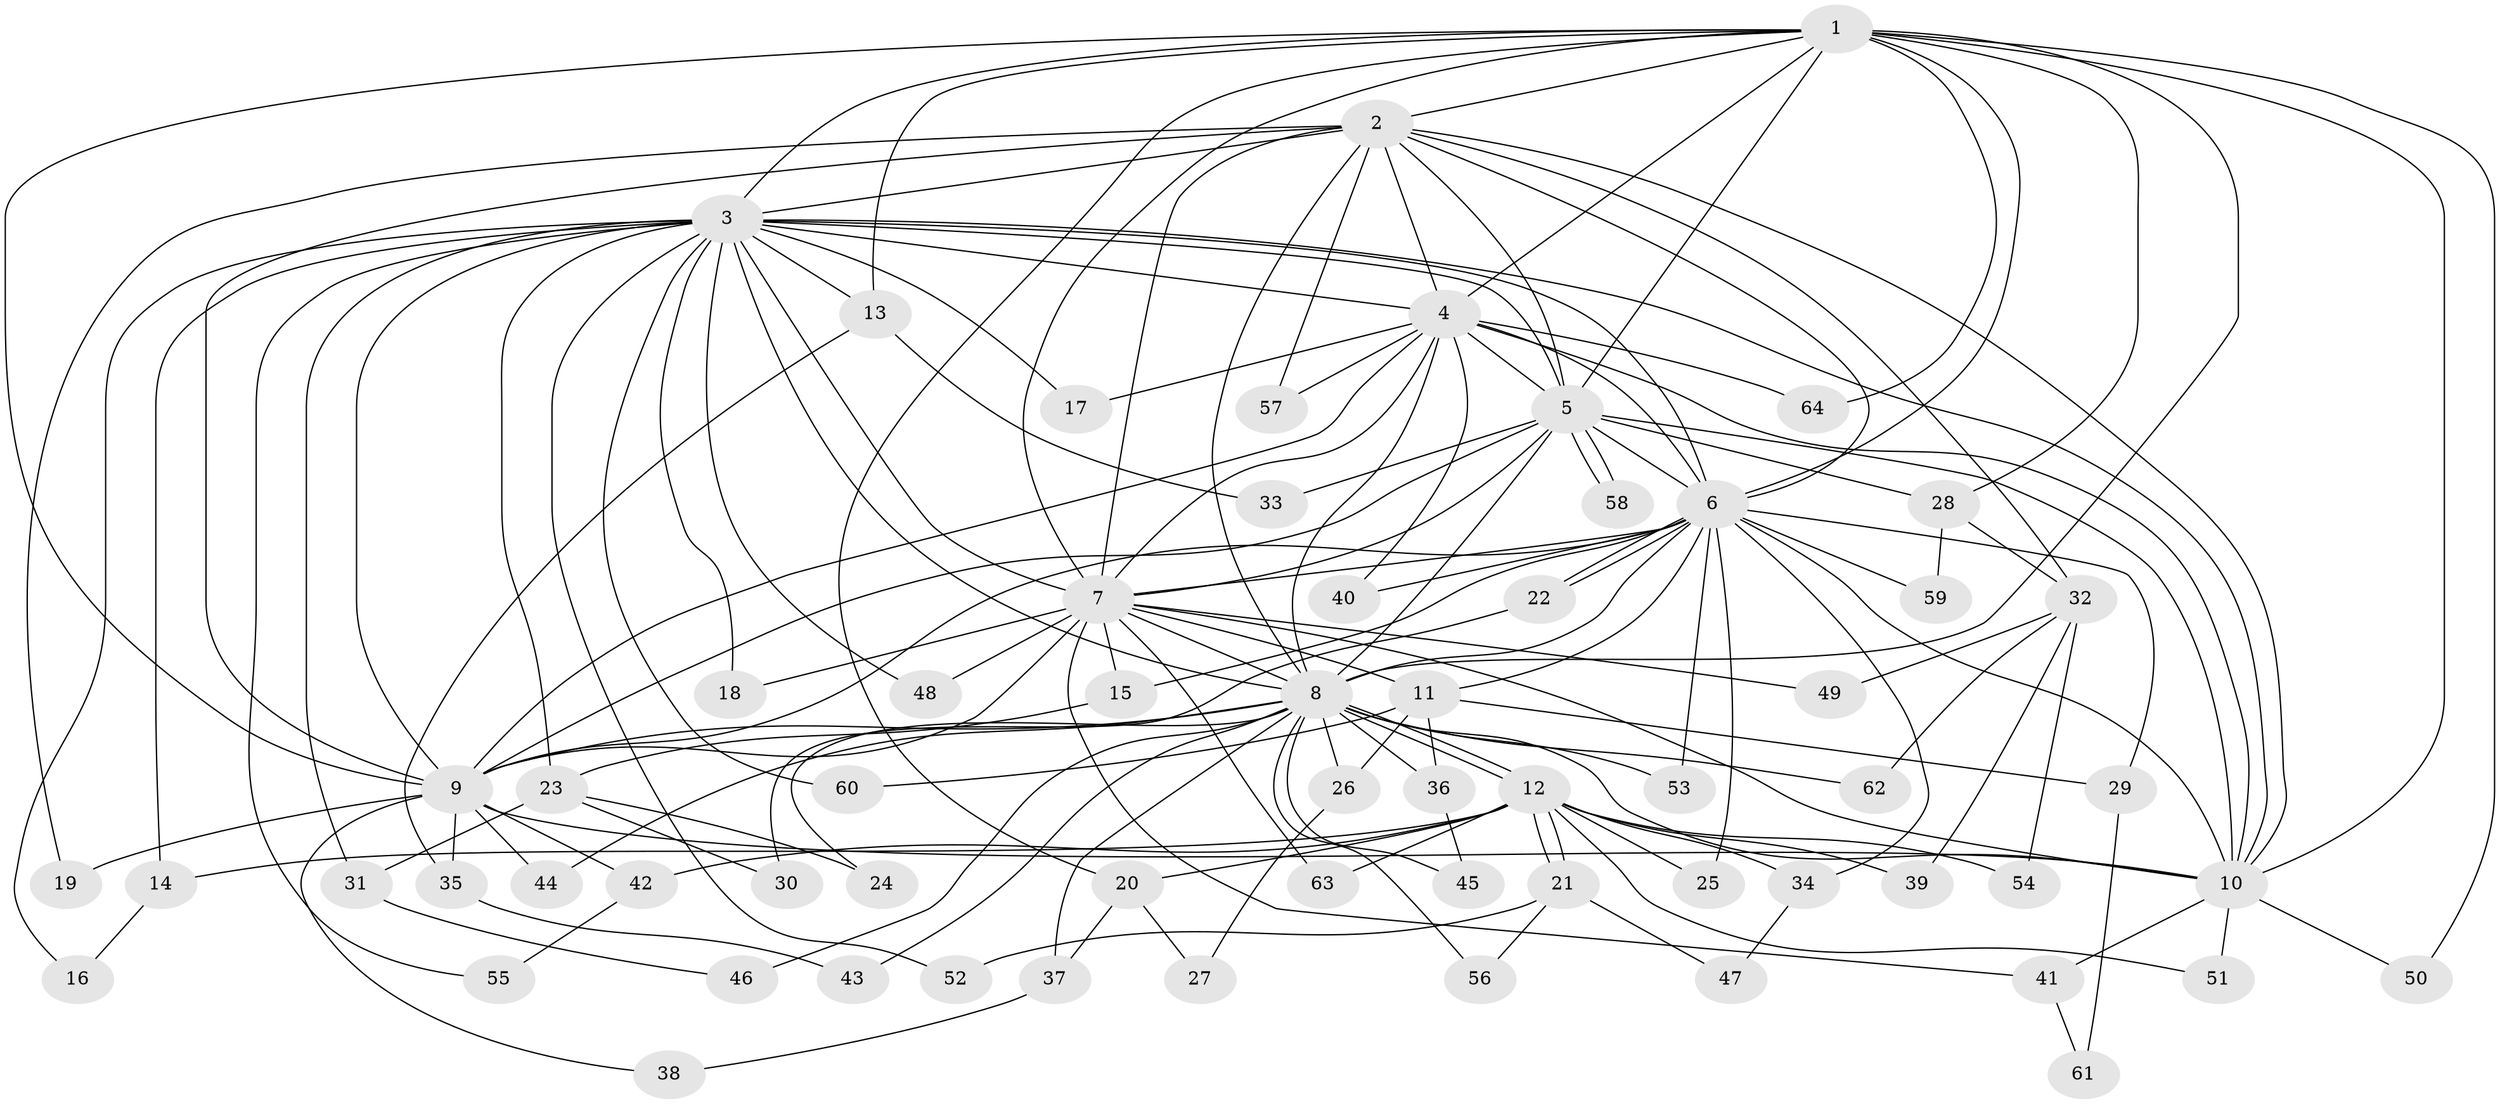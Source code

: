 // coarse degree distribution, {11: 0.06818181818181818, 13: 0.022727272727272728, 16: 0.022727272727272728, 24: 0.022727272727272728, 10: 0.022727272727272728, 15: 0.022727272727272728, 6: 0.045454545454545456, 4: 0.06818181818181818, 3: 0.18181818181818182, 2: 0.5, 5: 0.022727272727272728}
// Generated by graph-tools (version 1.1) at 2025/17/03/04/25 18:17:27]
// undirected, 64 vertices, 153 edges
graph export_dot {
graph [start="1"]
  node [color=gray90,style=filled];
  1;
  2;
  3;
  4;
  5;
  6;
  7;
  8;
  9;
  10;
  11;
  12;
  13;
  14;
  15;
  16;
  17;
  18;
  19;
  20;
  21;
  22;
  23;
  24;
  25;
  26;
  27;
  28;
  29;
  30;
  31;
  32;
  33;
  34;
  35;
  36;
  37;
  38;
  39;
  40;
  41;
  42;
  43;
  44;
  45;
  46;
  47;
  48;
  49;
  50;
  51;
  52;
  53;
  54;
  55;
  56;
  57;
  58;
  59;
  60;
  61;
  62;
  63;
  64;
  1 -- 2;
  1 -- 3;
  1 -- 4;
  1 -- 5;
  1 -- 6;
  1 -- 7;
  1 -- 8;
  1 -- 9;
  1 -- 10;
  1 -- 13;
  1 -- 20;
  1 -- 28;
  1 -- 50;
  1 -- 64;
  2 -- 3;
  2 -- 4;
  2 -- 5;
  2 -- 6;
  2 -- 7;
  2 -- 8;
  2 -- 9;
  2 -- 10;
  2 -- 19;
  2 -- 32;
  2 -- 57;
  3 -- 4;
  3 -- 5;
  3 -- 6;
  3 -- 7;
  3 -- 8;
  3 -- 9;
  3 -- 10;
  3 -- 13;
  3 -- 14;
  3 -- 16;
  3 -- 17;
  3 -- 18;
  3 -- 23;
  3 -- 31;
  3 -- 48;
  3 -- 52;
  3 -- 55;
  3 -- 60;
  4 -- 5;
  4 -- 6;
  4 -- 7;
  4 -- 8;
  4 -- 9;
  4 -- 10;
  4 -- 17;
  4 -- 40;
  4 -- 57;
  4 -- 64;
  5 -- 6;
  5 -- 7;
  5 -- 8;
  5 -- 9;
  5 -- 10;
  5 -- 28;
  5 -- 33;
  5 -- 58;
  5 -- 58;
  6 -- 7;
  6 -- 8;
  6 -- 9;
  6 -- 10;
  6 -- 11;
  6 -- 15;
  6 -- 22;
  6 -- 22;
  6 -- 25;
  6 -- 29;
  6 -- 34;
  6 -- 40;
  6 -- 53;
  6 -- 59;
  7 -- 8;
  7 -- 9;
  7 -- 10;
  7 -- 11;
  7 -- 15;
  7 -- 18;
  7 -- 41;
  7 -- 48;
  7 -- 49;
  7 -- 63;
  8 -- 9;
  8 -- 10;
  8 -- 12;
  8 -- 12;
  8 -- 24;
  8 -- 26;
  8 -- 36;
  8 -- 37;
  8 -- 43;
  8 -- 44;
  8 -- 45;
  8 -- 46;
  8 -- 53;
  8 -- 56;
  8 -- 62;
  9 -- 10;
  9 -- 19;
  9 -- 35;
  9 -- 38;
  9 -- 42;
  9 -- 44;
  10 -- 41;
  10 -- 50;
  10 -- 51;
  11 -- 26;
  11 -- 29;
  11 -- 36;
  11 -- 60;
  12 -- 14;
  12 -- 20;
  12 -- 21;
  12 -- 21;
  12 -- 25;
  12 -- 34;
  12 -- 39;
  12 -- 42;
  12 -- 51;
  12 -- 54;
  12 -- 63;
  13 -- 33;
  13 -- 35;
  14 -- 16;
  15 -- 23;
  20 -- 27;
  20 -- 37;
  21 -- 47;
  21 -- 52;
  21 -- 56;
  22 -- 30;
  23 -- 24;
  23 -- 30;
  23 -- 31;
  26 -- 27;
  28 -- 32;
  28 -- 59;
  29 -- 61;
  31 -- 46;
  32 -- 39;
  32 -- 49;
  32 -- 54;
  32 -- 62;
  34 -- 47;
  35 -- 43;
  36 -- 45;
  37 -- 38;
  41 -- 61;
  42 -- 55;
}
